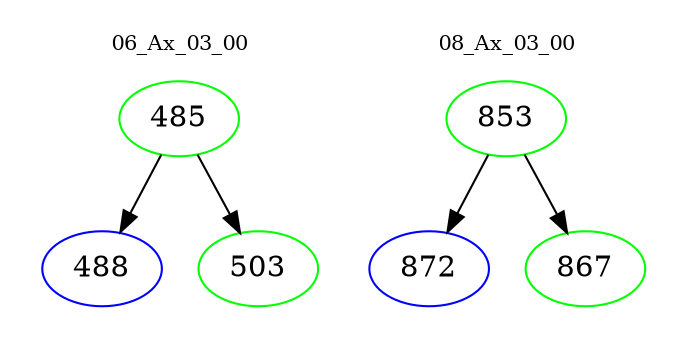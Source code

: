 digraph{
subgraph cluster_0 {
color = white
label = "06_Ax_03_00";
fontsize=10;
T0_485 [label="485", color="green"]
T0_485 -> T0_488 [color="black"]
T0_488 [label="488", color="blue"]
T0_485 -> T0_503 [color="black"]
T0_503 [label="503", color="green"]
}
subgraph cluster_1 {
color = white
label = "08_Ax_03_00";
fontsize=10;
T1_853 [label="853", color="green"]
T1_853 -> T1_872 [color="black"]
T1_872 [label="872", color="blue"]
T1_853 -> T1_867 [color="black"]
T1_867 [label="867", color="green"]
}
}
